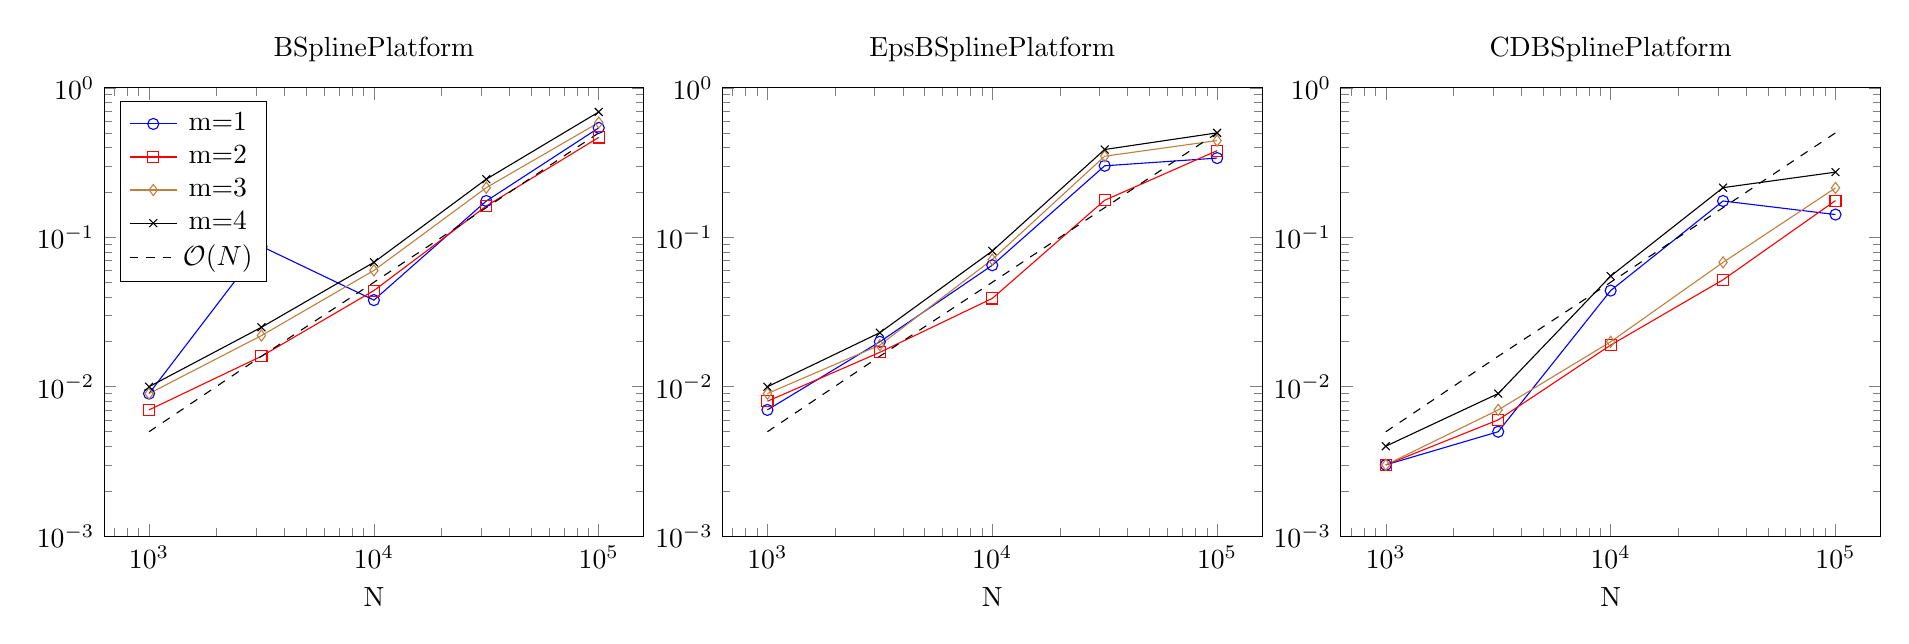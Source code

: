 \begin{tikzpicture}
\begin{groupplot}[ymin={0}, group style={group size={3 by 1}}]
    \nextgroupplot[ymin={0.001}, ymax={1}, xmode={log}, ymode={log}, xlabel={N}, legend pos={north west}, title={BSplinePlatform}]
    \addplot[color={blue}, mark={o}, mark options={solid}]
        table[row sep={\\}]
        {
            \\
            1000.0  0.009  \\
            3162.0  0.087  \\
            10000.0  0.038  \\
            31623.0  0.175  \\
            100000.0  0.54  \\
        }
        ;
    \addlegendentry {m=1}
    \addplot[color={red}, mark={square}, mark options={solid}]
        table[row sep={\\}]
        {
            \\
            1000.0  0.007  \\
            3162.0  0.016  \\
            10000.0  0.044  \\
            31623.0  0.162  \\
            100000.0  0.466  \\
        }
        ;
    \addlegendentry {m=2}
    \addplot[color={brown}, mark={diamond}, mark options={solid}]
        table[row sep={\\}]
        {
            \\
            1000.0  0.009  \\
            3162.0  0.022  \\
            10000.0  0.06  \\
            31623.0  0.215  \\
            100000.0  0.586  \\
        }
        ;
    \addlegendentry {m=3}
    \addplot[color={black}, mark={x}, mark options={solid}]
        table[row sep={\\}]
        {
            \\
            1000.0  0.01  \\
            3162.0  0.025  \\
            10000.0  0.068  \\
            31623.0  0.245  \\
            100000.0  0.69  \\
        }
        ;
    \addlegendentry {m=4}
    \addplot[color={black}, dashed]
        table[row sep={\\}]
        {
            \\
            1000.0  0.005  \\
            3162.0  0.016  \\
            10000.0  0.05  \\
            31623.0  0.158  \\
            100000.0  0.5  \\
        }
        ;
    \addlegendentry {$\mathcal O(N)$}
    \nextgroupplot[ymin={0.001}, ymax={1}, xmode={log}, ymode={log}, xlabel={N}, legend pos={north west}, title={EpsBSplinePlatform}]
    \addplot[color={blue}, mark={o}, mark options={solid}]
        table[row sep={\\}]
        {
            \\
            1000.0  0.007  \\
            3162.0  0.02  \\
            10000.0  0.065  \\
            31623.0  0.301  \\
            100000.0  0.339  \\
        }
        ;
    \addplot[color={red}, mark={square}, mark options={solid}]
        table[row sep={\\}]
        {
            \\
            1000.0  0.008  \\
            3162.0  0.017  \\
            10000.0  0.039  \\
            31623.0  0.177  \\
            100000.0  0.38  \\
        }
        ;
    \addplot[color={brown}, mark={diamond}, mark options={solid}]
        table[row sep={\\}]
        {
            \\
            1000.0  0.009  \\
            3162.0  0.019  \\
            10000.0  0.071  \\
            31623.0  0.349  \\
            100000.0  0.444  \\
        }
        ;
    \addplot[color={black}, mark={x}, mark options={solid}]
        table[row sep={\\}]
        {
            \\
            1000.0  0.01  \\
            3162.0  0.023  \\
            10000.0  0.081  \\
            31623.0  0.387  \\
            100000.0  0.5  \\
        }
        ;
    \addplot[color={black}, dashed]
        table[row sep={\\}]
        {
            \\
            1000.0  0.005  \\
            3162.0  0.016  \\
            10000.0  0.05  \\
            31623.0  0.158  \\
            100000.0  0.5  \\
        }
        ;
    \nextgroupplot[ymin={0.001}, ymax={1}, xmode={log}, ymode={log}, xlabel={N}, legend pos={north west}, title={CDBSplinePlatform}]
    \addplot[color={blue}, mark={o}, mark options={solid}]
        table[row sep={\\}]
        {
            \\
            1000.0  0.003  \\
            3162.0  0.005  \\
            10000.0  0.044  \\
            31623.0  0.175  \\
            100000.0  0.142  \\
        }
        ;
    \addplot[color={red}, mark={square}, mark options={solid}]
        table[row sep={\\}]
        {
            \\
            1000.0  0.003  \\
            3162.0  0.006  \\
            10000.0  0.019  \\
            31623.0  0.052  \\
            100000.0  0.176  \\
        }
        ;
    \addplot[color={brown}, mark={diamond}, mark options={solid}]
        table[row sep={\\}]
        {
            \\
            1000.0  0.003  \\
            3162.0  0.007  \\
            10000.0  0.02  \\
            31623.0  0.068  \\
            100000.0  0.214  \\
        }
        ;
    \addplot[color={black}, mark={x}, mark options={solid}]
        table[row sep={\\}]
        {
            \\
            1000.0  0.004  \\
            3162.0  0.009  \\
            10000.0  0.055  \\
            31623.0  0.215  \\
            100000.0  0.273  \\
        }
        ;
    \addplot[color={black}, dashed]
        table[row sep={\\}]
        {
            \\
            1000.0  0.005  \\
            3162.0  0.016  \\
            10000.0  0.05  \\
            31623.0  0.158  \\
            100000.0  0.5  \\
        }
        ;
\end{groupplot}
\end{tikzpicture}
